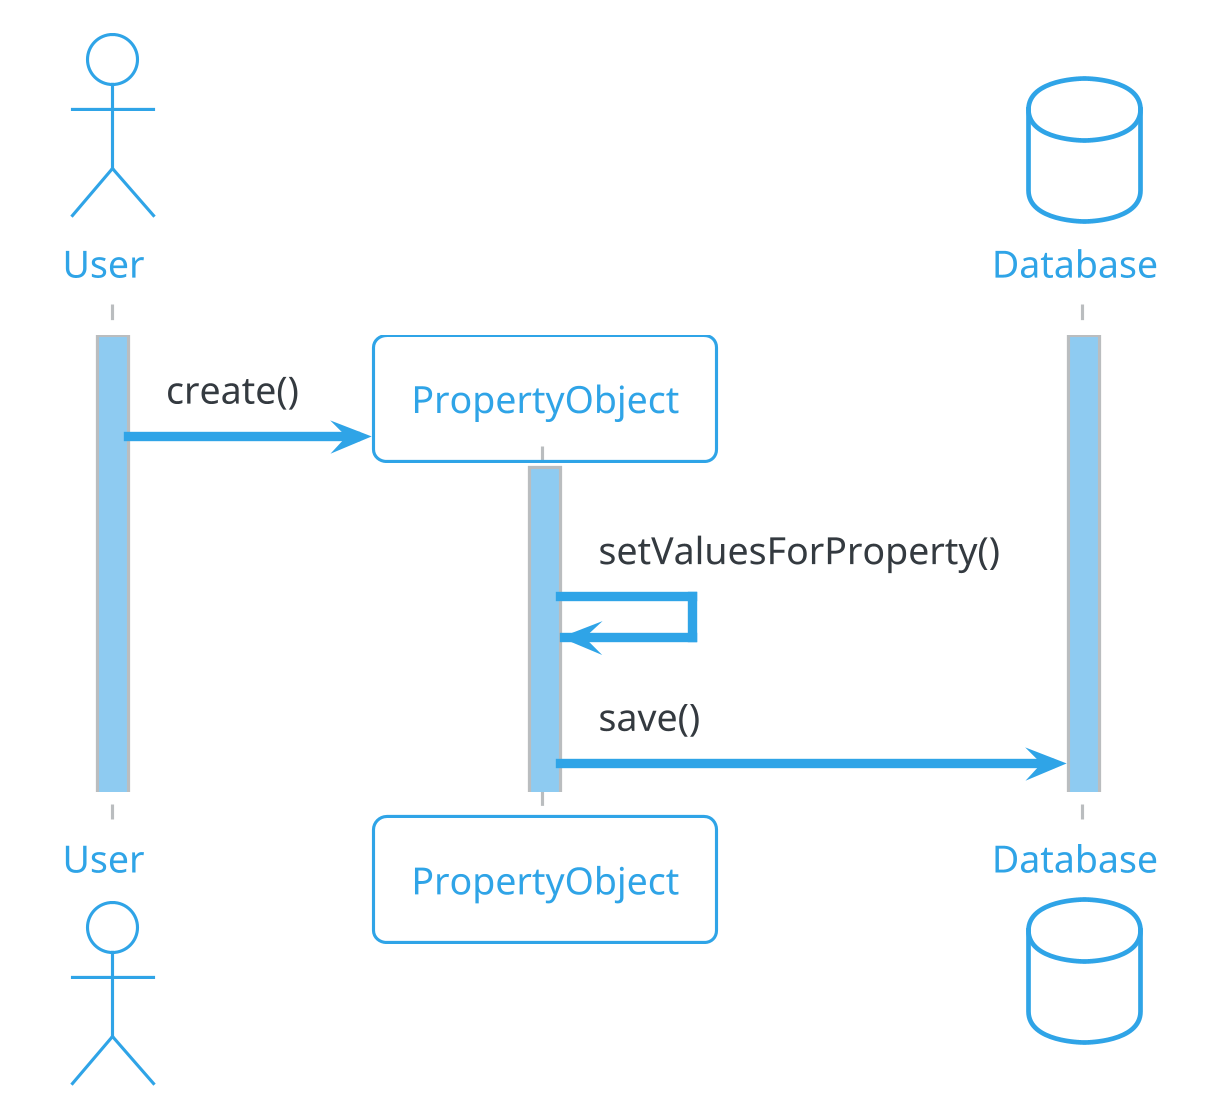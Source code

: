 @startuml ObjekttErfassen
!theme cerulean-outline

skinparam sequence {
LifeLineBackgroundColor #8ECBF1
ParticipantPadding 2
}
skinparam dpi 300

actor User as user
activate user
participant PropertyObject as probj
database Database as db
activate db
create probj
user -> probj : create()
activate probj
probj ->probj : setValuesForProperty()
probj ->db : save()
@enduml
